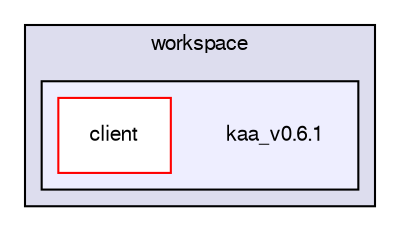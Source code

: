 digraph "/var/lib/jenkins/workspace/kaa_v0.6.1" {
  bgcolor=transparent;
  compound=true
  node [ fontsize="10", fontname="FreeSans"];
  edge [ labelfontsize="10", labelfontname="FreeSans"];
  subgraph clusterdir_1dcd01091481739a08e0557cc0b23ccc {
    graph [ bgcolor="#ddddee", pencolor="black", label="workspace" fontname="FreeSans", fontsize="10", URL="dir_1dcd01091481739a08e0557cc0b23ccc.html"]
  subgraph clusterdir_af9eb7ab7349ef60819683d1410ab8d1 {
    graph [ bgcolor="#eeeeff", pencolor="black", label="" URL="dir_af9eb7ab7349ef60819683d1410ab8d1.html"];
    dir_af9eb7ab7349ef60819683d1410ab8d1 [shape=plaintext label="kaa_v0.6.1"];
    dir_b36c29447a4f1e475b391358e10bdfd2 [shape=box label="client" color="red" fillcolor="white" style="filled" URL="dir_b36c29447a4f1e475b391358e10bdfd2.html"];
  }
  }
}
